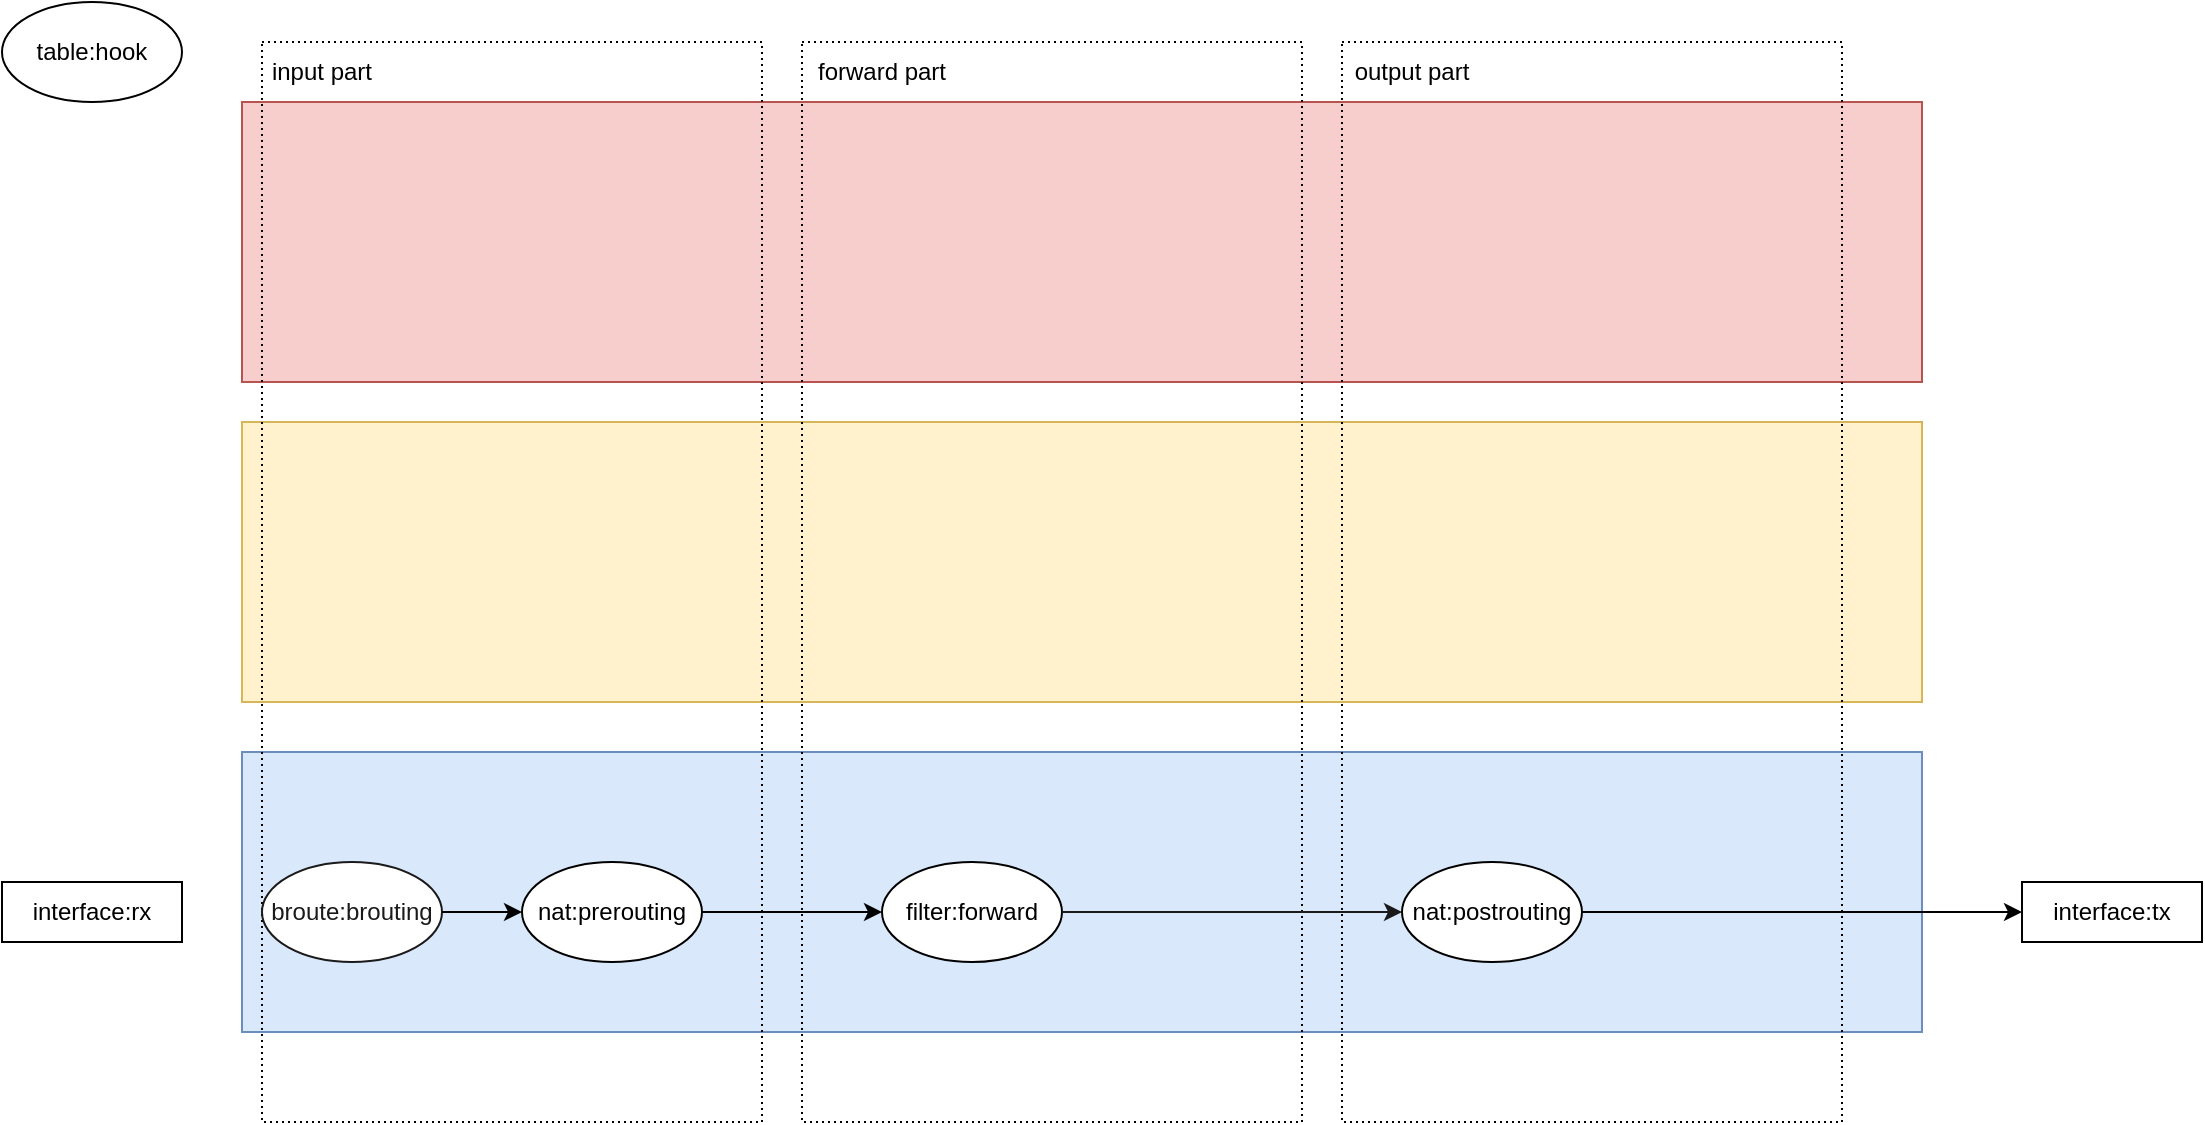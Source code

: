 <mxfile version="21.8.0" type="github">
  <diagram name="Page-1" id="O-DtbCQS7p7k63Vlg2mI">
    <mxGraphModel dx="1068" dy="751" grid="1" gridSize="10" guides="1" tooltips="1" connect="1" arrows="1" fold="1" page="1" pageScale="1" pageWidth="827" pageHeight="1169" math="0" shadow="0">
      <root>
        <mxCell id="0" />
        <mxCell id="1" parent="0" />
        <mxCell id="Im13fHDTVKZnKT70n9no-3" value="" style="rounded=0;whiteSpace=wrap;html=1;fillColor=#dae8fc;strokeColor=#6c8ebf;" vertex="1" parent="1">
          <mxGeometry x="140" y="445" width="840" height="140" as="geometry" />
        </mxCell>
        <mxCell id="Im13fHDTVKZnKT70n9no-1" value="" style="rounded=0;whiteSpace=wrap;html=1;fillColor=#fff2cc;strokeColor=#d6b656;" vertex="1" parent="1">
          <mxGeometry x="140" y="280" width="840" height="140" as="geometry" />
        </mxCell>
        <mxCell id="Im13fHDTVKZnKT70n9no-12" value="" style="rounded=0;whiteSpace=wrap;html=1;fillColor=#f8cecc;strokeColor=#b85450;" vertex="1" parent="1">
          <mxGeometry x="140" y="120" width="840" height="140" as="geometry" />
        </mxCell>
        <mxCell id="Im13fHDTVKZnKT70n9no-23" value="" style="group" vertex="1" connectable="0" parent="1">
          <mxGeometry x="150" y="90" width="250" height="540" as="geometry" />
        </mxCell>
        <mxCell id="Im13fHDTVKZnKT70n9no-24" value="" style="rounded=0;whiteSpace=wrap;html=1;fillColor=none;dashed=1;dashPattern=1 2;" vertex="1" parent="Im13fHDTVKZnKT70n9no-23">
          <mxGeometry width="250" height="540" as="geometry" />
        </mxCell>
        <mxCell id="Im13fHDTVKZnKT70n9no-25" value="input part" style="text;html=1;strokeColor=none;fillColor=none;align=center;verticalAlign=middle;whiteSpace=wrap;rounded=0;" vertex="1" parent="Im13fHDTVKZnKT70n9no-23">
          <mxGeometry width="60" height="30" as="geometry" />
        </mxCell>
        <mxCell id="Im13fHDTVKZnKT70n9no-8" value="table:hook" style="ellipse;whiteSpace=wrap;html=1;" vertex="1" parent="1">
          <mxGeometry x="20" y="70" width="90" height="50" as="geometry" />
        </mxCell>
        <mxCell id="Im13fHDTVKZnKT70n9no-9" value="&lt;font color=&quot;#1a1a1a&quot;&gt;broute:brouting&lt;/font&gt;" style="ellipse;whiteSpace=wrap;html=1;strokeColor=#1A1A1A;" vertex="1" parent="1">
          <mxGeometry x="150" y="500" width="90" height="50" as="geometry" />
        </mxCell>
        <mxCell id="Im13fHDTVKZnKT70n9no-10" value="nat:prerouting" style="ellipse;whiteSpace=wrap;html=1;" vertex="1" parent="1">
          <mxGeometry x="280" y="500" width="90" height="50" as="geometry" />
        </mxCell>
        <mxCell id="Im13fHDTVKZnKT70n9no-13" value="interface:rx" style="html=1;whiteSpace=wrap;" vertex="1" parent="1">
          <mxGeometry x="20" y="510" width="90" height="30" as="geometry" />
        </mxCell>
        <mxCell id="Im13fHDTVKZnKT70n9no-14" value="interface:tx" style="html=1;whiteSpace=wrap;" vertex="1" parent="1">
          <mxGeometry x="1030" y="510" width="90" height="30" as="geometry" />
        </mxCell>
        <mxCell id="Im13fHDTVKZnKT70n9no-20" value="" style="group" vertex="1" connectable="0" parent="1">
          <mxGeometry x="420" y="90" width="250" height="540" as="geometry" />
        </mxCell>
        <mxCell id="Im13fHDTVKZnKT70n9no-15" value="" style="rounded=0;whiteSpace=wrap;html=1;fillColor=none;dashed=1;dashPattern=1 2;" vertex="1" parent="Im13fHDTVKZnKT70n9no-20">
          <mxGeometry width="250" height="540" as="geometry" />
        </mxCell>
        <mxCell id="Im13fHDTVKZnKT70n9no-19" value="forward part" style="text;html=1;strokeColor=none;fillColor=none;align=center;verticalAlign=middle;whiteSpace=wrap;rounded=0;" vertex="1" parent="Im13fHDTVKZnKT70n9no-20">
          <mxGeometry width="80" height="30" as="geometry" />
        </mxCell>
        <mxCell id="Im13fHDTVKZnKT70n9no-30" value="filter:forward" style="ellipse;whiteSpace=wrap;html=1;" vertex="1" parent="Im13fHDTVKZnKT70n9no-20">
          <mxGeometry x="40" y="410" width="90" height="50" as="geometry" />
        </mxCell>
        <mxCell id="Im13fHDTVKZnKT70n9no-26" value="" style="group" vertex="1" connectable="0" parent="1">
          <mxGeometry x="690" y="90" width="250" height="540" as="geometry" />
        </mxCell>
        <mxCell id="Im13fHDTVKZnKT70n9no-27" value="" style="rounded=0;whiteSpace=wrap;html=1;fillColor=none;dashed=1;dashPattern=1 2;" vertex="1" parent="Im13fHDTVKZnKT70n9no-26">
          <mxGeometry width="250" height="540" as="geometry" />
        </mxCell>
        <mxCell id="Im13fHDTVKZnKT70n9no-28" value="output part" style="text;html=1;strokeColor=none;fillColor=none;align=center;verticalAlign=middle;whiteSpace=wrap;rounded=0;" vertex="1" parent="Im13fHDTVKZnKT70n9no-26">
          <mxGeometry width="70" height="30" as="geometry" />
        </mxCell>
        <mxCell id="Im13fHDTVKZnKT70n9no-36" value="nat:postrouting" style="ellipse;whiteSpace=wrap;html=1;" vertex="1" parent="Im13fHDTVKZnKT70n9no-26">
          <mxGeometry x="30" y="410" width="90" height="50" as="geometry" />
        </mxCell>
        <mxCell id="Im13fHDTVKZnKT70n9no-38" style="edgeStyle=orthogonalEdgeStyle;rounded=0;orthogonalLoop=1;jettySize=auto;html=1;exitX=1;exitY=0.5;exitDx=0;exitDy=0;" edge="1" parent="1" source="Im13fHDTVKZnKT70n9no-36" target="Im13fHDTVKZnKT70n9no-14">
          <mxGeometry relative="1" as="geometry" />
        </mxCell>
        <UserObject label="" id="Im13fHDTVKZnKT70n9no-37">
          <mxCell style="edgeStyle=orthogonalEdgeStyle;rounded=0;orthogonalLoop=1;jettySize=auto;html=1;exitX=1;exitY=0.5;exitDx=0;exitDy=0;strokeColor=#1A1A1A;" edge="1" parent="1" source="Im13fHDTVKZnKT70n9no-30" target="Im13fHDTVKZnKT70n9no-36">
            <mxGeometry relative="1" as="geometry" />
          </mxCell>
        </UserObject>
        <mxCell id="Im13fHDTVKZnKT70n9no-31" style="edgeStyle=orthogonalEdgeStyle;rounded=0;orthogonalLoop=1;jettySize=auto;html=1;exitX=1;exitY=0.5;exitDx=0;exitDy=0;entryX=0;entryY=0.5;entryDx=0;entryDy=0;" edge="1" parent="1" source="Im13fHDTVKZnKT70n9no-10" target="Im13fHDTVKZnKT70n9no-30">
          <mxGeometry relative="1" as="geometry" />
        </mxCell>
        <mxCell id="Im13fHDTVKZnKT70n9no-11" style="edgeStyle=orthogonalEdgeStyle;rounded=0;orthogonalLoop=1;jettySize=auto;html=1;exitX=1;exitY=0.5;exitDx=0;exitDy=0;" edge="1" parent="1" source="Im13fHDTVKZnKT70n9no-9" target="Im13fHDTVKZnKT70n9no-10">
          <mxGeometry relative="1" as="geometry" />
        </mxCell>
      </root>
    </mxGraphModel>
  </diagram>
</mxfile>
